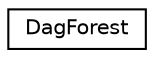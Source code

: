 digraph G
{
  edge [fontname="Helvetica",fontsize="10",labelfontname="Helvetica",labelfontsize="10"];
  node [fontname="Helvetica",fontsize="10",shape=record];
  rankdir=LR;
  Node1 [label="DagForest",height=0.2,width=0.4,color="black", fillcolor="white", style="filled",URL="$dc/df7/structDagForest.html"];
}
